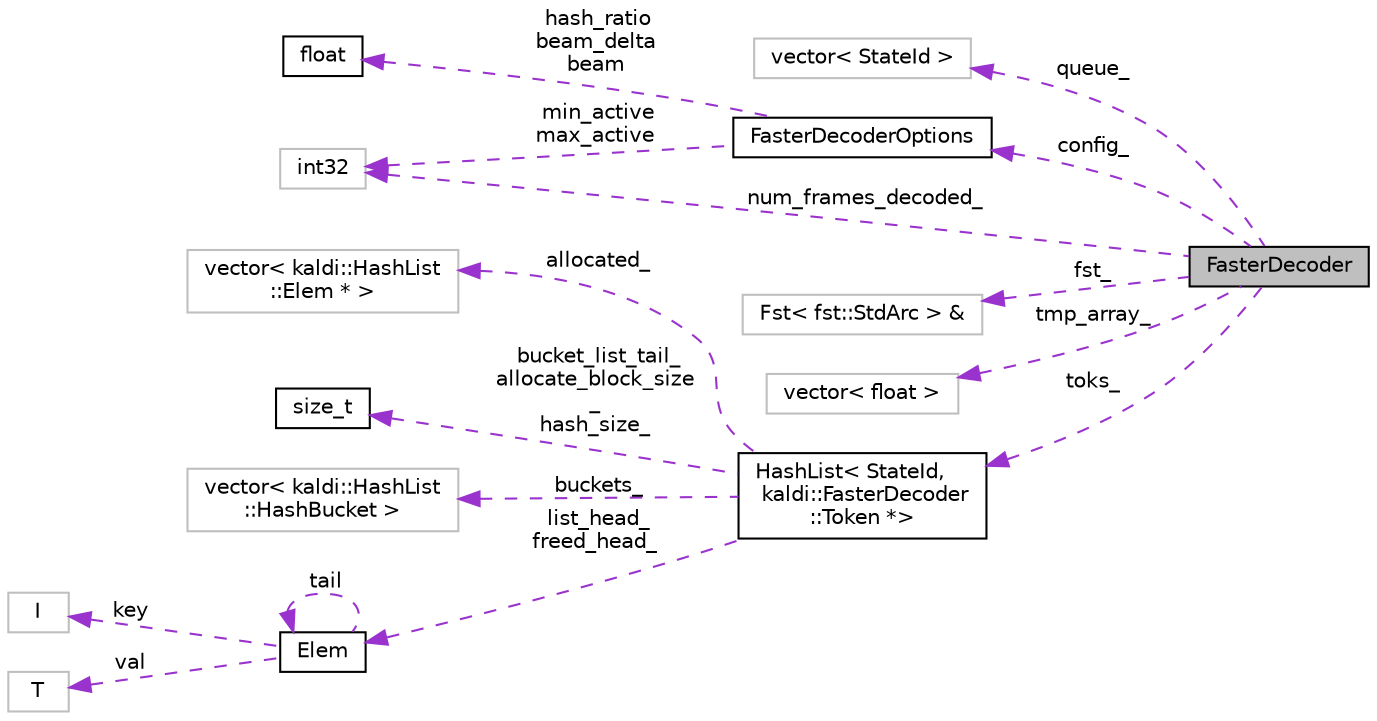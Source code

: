 digraph "FasterDecoder"
{
  edge [fontname="Helvetica",fontsize="10",labelfontname="Helvetica",labelfontsize="10"];
  node [fontname="Helvetica",fontsize="10",shape=record];
  rankdir="LR";
  Node1 [label="FasterDecoder",height=0.2,width=0.4,color="black", fillcolor="grey75", style="filled", fontcolor="black"];
  Node2 -> Node1 [dir="back",color="darkorchid3",fontsize="10",style="dashed",label=" queue_" ,fontname="Helvetica"];
  Node2 [label="vector\< StateId \>",height=0.2,width=0.4,color="grey75", fillcolor="white", style="filled"];
  Node3 -> Node1 [dir="back",color="darkorchid3",fontsize="10",style="dashed",label=" config_" ,fontname="Helvetica"];
  Node3 [label="FasterDecoderOptions",height=0.2,width=0.4,color="black", fillcolor="white", style="filled",URL="$structkaldi_1_1FasterDecoderOptions.html"];
  Node4 -> Node3 [dir="back",color="darkorchid3",fontsize="10",style="dashed",label=" hash_ratio\nbeam_delta\nbeam" ,fontname="Helvetica"];
  Node4 [label="float",height=0.2,width=0.4,color="black", fillcolor="white", style="filled",URL="$classfloat.html"];
  Node5 -> Node3 [dir="back",color="darkorchid3",fontsize="10",style="dashed",label=" min_active\nmax_active" ,fontname="Helvetica"];
  Node5 [label="int32",height=0.2,width=0.4,color="grey75", fillcolor="white", style="filled"];
  Node6 -> Node1 [dir="back",color="darkorchid3",fontsize="10",style="dashed",label=" fst_" ,fontname="Helvetica"];
  Node6 [label="Fst\< fst::StdArc \> &",height=0.2,width=0.4,color="grey75", fillcolor="white", style="filled"];
  Node7 -> Node1 [dir="back",color="darkorchid3",fontsize="10",style="dashed",label=" tmp_array_" ,fontname="Helvetica"];
  Node7 [label="vector\< float \>",height=0.2,width=0.4,color="grey75", fillcolor="white", style="filled"];
  Node8 -> Node1 [dir="back",color="darkorchid3",fontsize="10",style="dashed",label=" toks_" ,fontname="Helvetica"];
  Node8 [label="HashList\< StateId,\l kaldi::FasterDecoder\l::Token *\>",height=0.2,width=0.4,color="black", fillcolor="white", style="filled",URL="$classkaldi_1_1HashList.html"];
  Node9 -> Node8 [dir="back",color="darkorchid3",fontsize="10",style="dashed",label=" allocated_" ,fontname="Helvetica"];
  Node9 [label="vector\< kaldi::HashList\l::Elem * \>",height=0.2,width=0.4,color="grey75", fillcolor="white", style="filled"];
  Node10 -> Node8 [dir="back",color="darkorchid3",fontsize="10",style="dashed",label=" bucket_list_tail_\nallocate_block_size\l_\nhash_size_" ,fontname="Helvetica"];
  Node10 [label="size_t",height=0.2,width=0.4,color="black", fillcolor="white", style="filled",URL="$classsize__t.html"];
  Node11 -> Node8 [dir="back",color="darkorchid3",fontsize="10",style="dashed",label=" buckets_" ,fontname="Helvetica"];
  Node11 [label="vector\< kaldi::HashList\l::HashBucket \>",height=0.2,width=0.4,color="grey75", fillcolor="white", style="filled"];
  Node12 -> Node8 [dir="back",color="darkorchid3",fontsize="10",style="dashed",label=" list_head_\nfreed_head_" ,fontname="Helvetica"];
  Node12 [label="Elem",height=0.2,width=0.4,color="black", fillcolor="white", style="filled",URL="$structkaldi_1_1HashList_1_1Elem.html"];
  Node13 -> Node12 [dir="back",color="darkorchid3",fontsize="10",style="dashed",label=" key" ,fontname="Helvetica"];
  Node13 [label="I",height=0.2,width=0.4,color="grey75", fillcolor="white", style="filled"];
  Node12 -> Node12 [dir="back",color="darkorchid3",fontsize="10",style="dashed",label=" tail" ,fontname="Helvetica"];
  Node14 -> Node12 [dir="back",color="darkorchid3",fontsize="10",style="dashed",label=" val" ,fontname="Helvetica"];
  Node14 [label="T",height=0.2,width=0.4,color="grey75", fillcolor="white", style="filled"];
  Node5 -> Node1 [dir="back",color="darkorchid3",fontsize="10",style="dashed",label=" num_frames_decoded_" ,fontname="Helvetica"];
}
